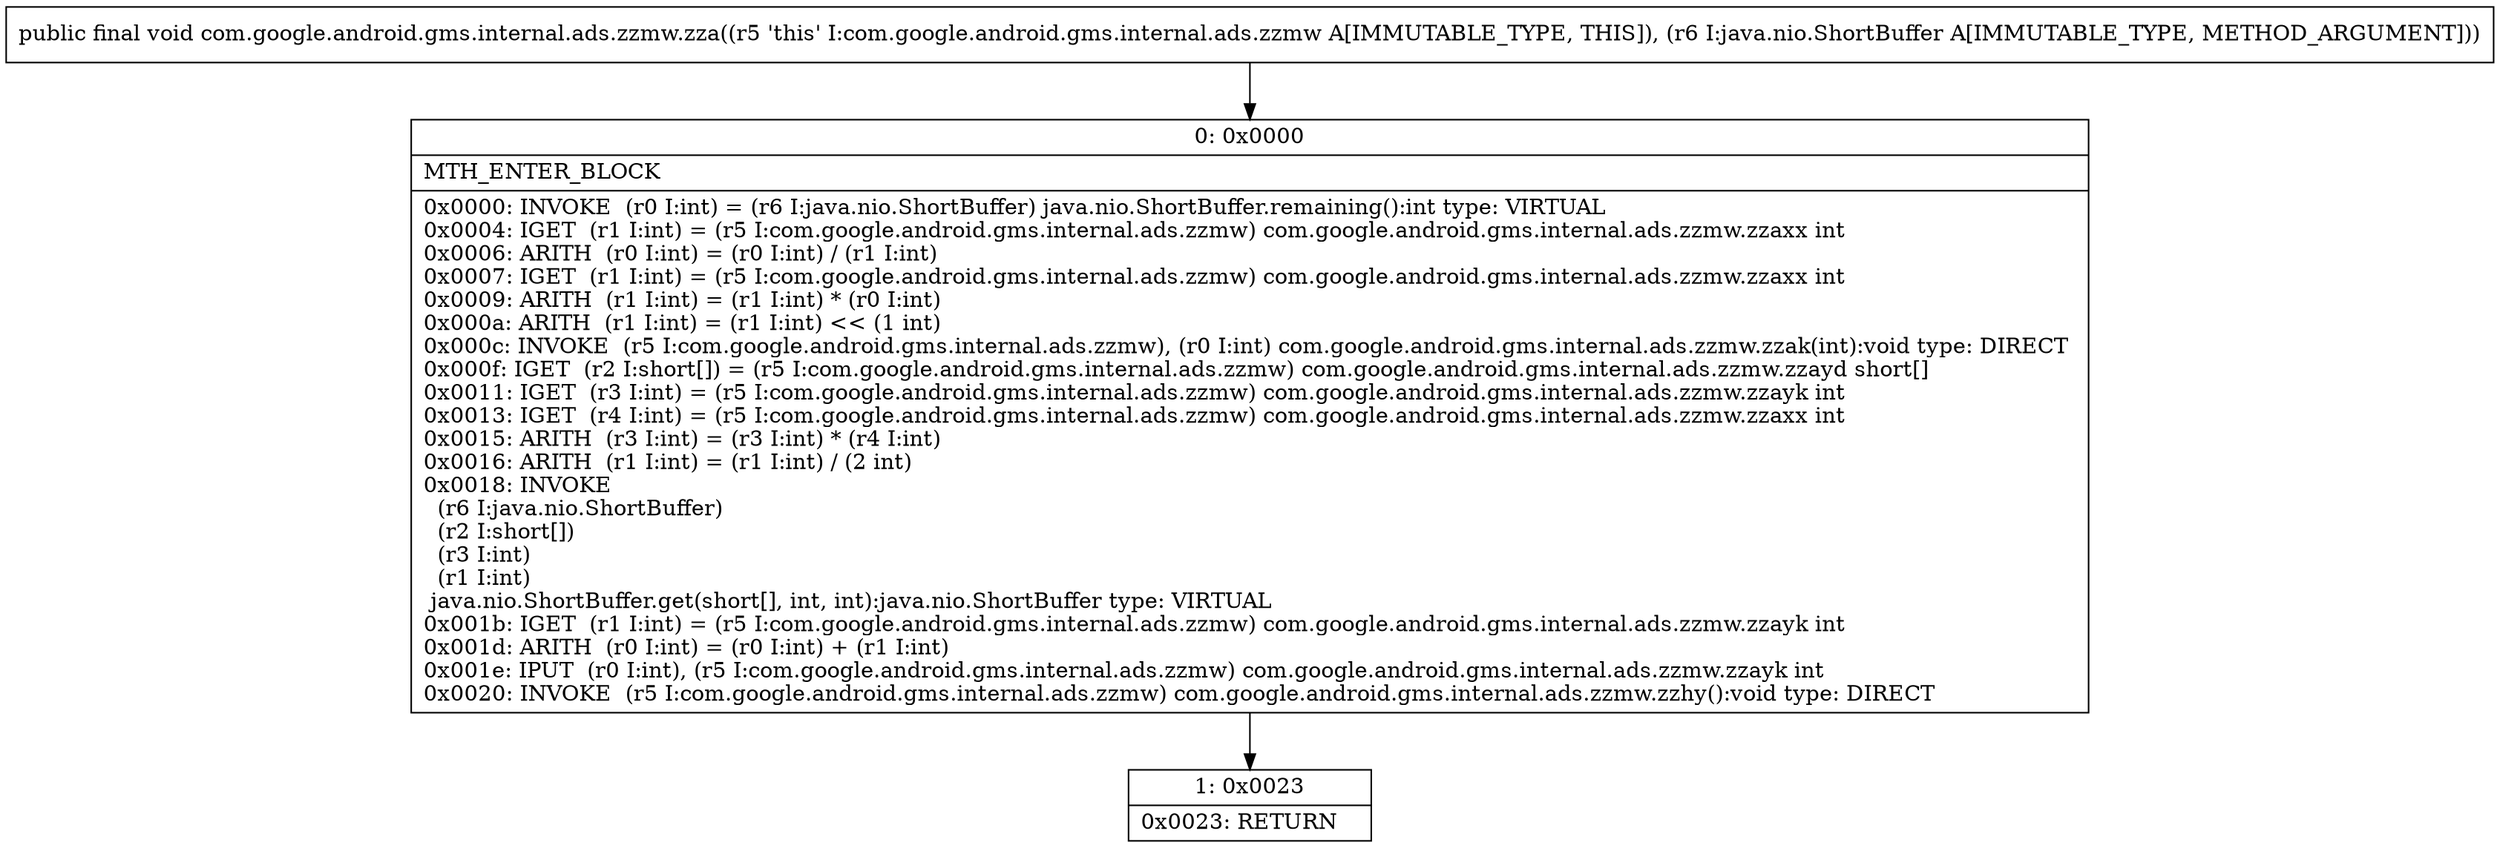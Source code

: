 digraph "CFG forcom.google.android.gms.internal.ads.zzmw.zza(Ljava\/nio\/ShortBuffer;)V" {
Node_0 [shape=record,label="{0\:\ 0x0000|MTH_ENTER_BLOCK\l|0x0000: INVOKE  (r0 I:int) = (r6 I:java.nio.ShortBuffer) java.nio.ShortBuffer.remaining():int type: VIRTUAL \l0x0004: IGET  (r1 I:int) = (r5 I:com.google.android.gms.internal.ads.zzmw) com.google.android.gms.internal.ads.zzmw.zzaxx int \l0x0006: ARITH  (r0 I:int) = (r0 I:int) \/ (r1 I:int) \l0x0007: IGET  (r1 I:int) = (r5 I:com.google.android.gms.internal.ads.zzmw) com.google.android.gms.internal.ads.zzmw.zzaxx int \l0x0009: ARITH  (r1 I:int) = (r1 I:int) * (r0 I:int) \l0x000a: ARITH  (r1 I:int) = (r1 I:int) \<\< (1 int) \l0x000c: INVOKE  (r5 I:com.google.android.gms.internal.ads.zzmw), (r0 I:int) com.google.android.gms.internal.ads.zzmw.zzak(int):void type: DIRECT \l0x000f: IGET  (r2 I:short[]) = (r5 I:com.google.android.gms.internal.ads.zzmw) com.google.android.gms.internal.ads.zzmw.zzayd short[] \l0x0011: IGET  (r3 I:int) = (r5 I:com.google.android.gms.internal.ads.zzmw) com.google.android.gms.internal.ads.zzmw.zzayk int \l0x0013: IGET  (r4 I:int) = (r5 I:com.google.android.gms.internal.ads.zzmw) com.google.android.gms.internal.ads.zzmw.zzaxx int \l0x0015: ARITH  (r3 I:int) = (r3 I:int) * (r4 I:int) \l0x0016: ARITH  (r1 I:int) = (r1 I:int) \/ (2 int) \l0x0018: INVOKE  \l  (r6 I:java.nio.ShortBuffer)\l  (r2 I:short[])\l  (r3 I:int)\l  (r1 I:int)\l java.nio.ShortBuffer.get(short[], int, int):java.nio.ShortBuffer type: VIRTUAL \l0x001b: IGET  (r1 I:int) = (r5 I:com.google.android.gms.internal.ads.zzmw) com.google.android.gms.internal.ads.zzmw.zzayk int \l0x001d: ARITH  (r0 I:int) = (r0 I:int) + (r1 I:int) \l0x001e: IPUT  (r0 I:int), (r5 I:com.google.android.gms.internal.ads.zzmw) com.google.android.gms.internal.ads.zzmw.zzayk int \l0x0020: INVOKE  (r5 I:com.google.android.gms.internal.ads.zzmw) com.google.android.gms.internal.ads.zzmw.zzhy():void type: DIRECT \l}"];
Node_1 [shape=record,label="{1\:\ 0x0023|0x0023: RETURN   \l}"];
MethodNode[shape=record,label="{public final void com.google.android.gms.internal.ads.zzmw.zza((r5 'this' I:com.google.android.gms.internal.ads.zzmw A[IMMUTABLE_TYPE, THIS]), (r6 I:java.nio.ShortBuffer A[IMMUTABLE_TYPE, METHOD_ARGUMENT])) }"];
MethodNode -> Node_0;
Node_0 -> Node_1;
}

